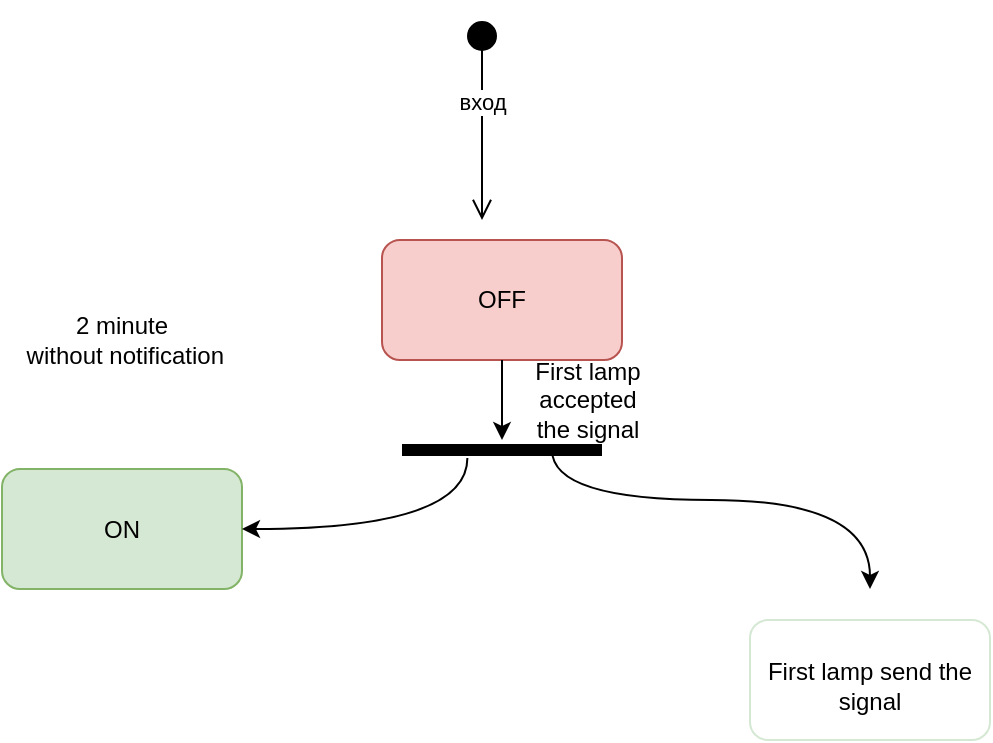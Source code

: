 <mxfile version="13.9.7" type="github" pages="6">
  <diagram id="C5RBs43oDa-KdzZeNtuy" name="Page-1">
    <mxGraphModel dx="1194" dy="477" grid="1" gridSize="10" guides="1" tooltips="1" connect="1" arrows="1" fold="1" page="1" pageScale="1" pageWidth="827" pageHeight="1169" math="0" shadow="0">
      <root>
        <mxCell id="WIyWlLk6GJQsqaUBKTNV-0" />
        <mxCell id="WIyWlLk6GJQsqaUBKTNV-1" parent="WIyWlLk6GJQsqaUBKTNV-0" />
        <mxCell id="31C0_dviIw9XybhIcKqn-0" value="" style="rounded=1;whiteSpace=wrap;html=1;fillColor=#f8cecc;strokeColor=#b85450;" parent="WIyWlLk6GJQsqaUBKTNV-1" vertex="1">
          <mxGeometry x="230" y="170" width="120" height="60" as="geometry" />
        </mxCell>
        <mxCell id="31C0_dviIw9XybhIcKqn-1" value="OFF" style="text;html=1;strokeColor=none;fillColor=none;align=center;verticalAlign=middle;whiteSpace=wrap;rounded=0;" parent="WIyWlLk6GJQsqaUBKTNV-1" vertex="1">
          <mxGeometry x="270" y="190" width="40" height="20" as="geometry" />
        </mxCell>
        <mxCell id="31C0_dviIw9XybhIcKqn-2" value="" style="rounded=1;whiteSpace=wrap;html=1;fillColor=#d5e8d4;strokeColor=#82b366;" parent="WIyWlLk6GJQsqaUBKTNV-1" vertex="1">
          <mxGeometry x="40" y="284.5" width="120" height="60" as="geometry" />
        </mxCell>
        <mxCell id="31C0_dviIw9XybhIcKqn-3" value="ON" style="text;html=1;strokeColor=none;fillColor=none;align=center;verticalAlign=middle;whiteSpace=wrap;rounded=0;" parent="WIyWlLk6GJQsqaUBKTNV-1" vertex="1">
          <mxGeometry x="80" y="304.5" width="40" height="20" as="geometry" />
        </mxCell>
        <mxCell id="31C0_dviIw9XybhIcKqn-5" value="First lamp accepted the signal" style="text;html=1;strokeColor=none;fillColor=none;align=center;verticalAlign=middle;whiteSpace=wrap;rounded=0;" parent="WIyWlLk6GJQsqaUBKTNV-1" vertex="1">
          <mxGeometry x="300" y="229" width="66" height="41" as="geometry" />
        </mxCell>
        <mxCell id="N22O1NM5djoZ6wNGShHS-2" value="2 minute&lt;br&gt;&amp;nbsp;without&amp;nbsp;notification" style="text;html=1;strokeColor=none;fillColor=none;align=center;verticalAlign=middle;whiteSpace=wrap;rounded=0;" parent="WIyWlLk6GJQsqaUBKTNV-1" vertex="1">
          <mxGeometry x="80" y="210" width="40" height="20" as="geometry" />
        </mxCell>
        <mxCell id="N22O1NM5djoZ6wNGShHS-8" value="" style="endArrow=classic;html=1;entryX=0.5;entryY=0;entryDx=0;entryDy=0;edgeStyle=orthogonalEdgeStyle;curved=1;exitX=0.75;exitY=0.5;exitDx=0;exitDy=0;exitPerimeter=0;" parent="WIyWlLk6GJQsqaUBKTNV-1" source="N22O1NM5djoZ6wNGShHS-42" edge="1">
          <mxGeometry width="50" height="50" relative="1" as="geometry">
            <mxPoint x="370" y="280" as="sourcePoint" />
            <mxPoint x="474" y="344.5" as="targetPoint" />
            <Array as="points">
              <mxPoint x="315" y="300" />
              <mxPoint x="474" y="300" />
            </Array>
          </mxGeometry>
        </mxCell>
        <mxCell id="N22O1NM5djoZ6wNGShHS-28" value="вход" style="html=1;verticalAlign=bottom;startArrow=circle;startFill=1;endArrow=open;startSize=6;endSize=8;" parent="WIyWlLk6GJQsqaUBKTNV-1" edge="1">
          <mxGeometry width="80" relative="1" as="geometry">
            <mxPoint x="280" y="60" as="sourcePoint" />
            <mxPoint x="280" y="160" as="targetPoint" />
          </mxGeometry>
        </mxCell>
        <mxCell id="N22O1NM5djoZ6wNGShHS-42" value="" style="shape=line;html=1;strokeWidth=6;" parent="WIyWlLk6GJQsqaUBKTNV-1" vertex="1">
          <mxGeometry x="240" y="270" width="100" height="10" as="geometry" />
        </mxCell>
        <mxCell id="Qg1H0YtPmP2lJ7F_pxp_-2" value="" style="endArrow=classic;html=1;exitX=0.5;exitY=1;exitDx=0;exitDy=0;" parent="WIyWlLk6GJQsqaUBKTNV-1" source="31C0_dviIw9XybhIcKqn-0" target="N22O1NM5djoZ6wNGShHS-42" edge="1">
          <mxGeometry width="50" height="50" relative="1" as="geometry">
            <mxPoint x="280" y="400" as="sourcePoint" />
            <mxPoint x="330" y="350" as="targetPoint" />
          </mxGeometry>
        </mxCell>
        <mxCell id="Qg1H0YtPmP2lJ7F_pxp_-3" value="" style="endArrow=classic;html=1;exitX=0.327;exitY=0.9;exitDx=0;exitDy=0;exitPerimeter=0;entryX=1;entryY=0.5;entryDx=0;entryDy=0;edgeStyle=orthogonalEdgeStyle;curved=1;" parent="WIyWlLk6GJQsqaUBKTNV-1" source="N22O1NM5djoZ6wNGShHS-42" target="31C0_dviIw9XybhIcKqn-2" edge="1">
          <mxGeometry width="50" height="50" relative="1" as="geometry">
            <mxPoint x="280" y="400" as="sourcePoint" />
            <mxPoint x="330" y="350" as="targetPoint" />
          </mxGeometry>
        </mxCell>
        <mxCell id="8K_qtS4VlV1zvCQGM-mz-0" value="" style="rounded=1;whiteSpace=wrap;html=1;strokeColor=#D5E8D4;" parent="WIyWlLk6GJQsqaUBKTNV-1" vertex="1">
          <mxGeometry x="414" y="360" width="120" height="60" as="geometry" />
        </mxCell>
        <mxCell id="4CLvZLzyvUITnv5FMuPS-2" value="First lamp send the signal" style="text;html=1;strokeColor=none;fillColor=none;align=center;verticalAlign=bottom;whiteSpace=wrap;rounded=0;" parent="WIyWlLk6GJQsqaUBKTNV-1" vertex="1">
          <mxGeometry x="421" y="370" width="106" height="40" as="geometry" />
        </mxCell>
      </root>
    </mxGraphModel>
  </diagram>
  <diagram id="gg5mFuH4ZvcJ-VT_LM-5" name="Page-2">
    <mxGraphModel dx="1194" dy="477" grid="1" gridSize="10" guides="1" tooltips="1" connect="1" arrows="1" fold="1" page="1" pageScale="1" pageWidth="827" pageHeight="1169" math="0" shadow="0">
      <root>
        <mxCell id="y3hNn8C82xUI6MdfAONI-0" />
        <mxCell id="y3hNn8C82xUI6MdfAONI-1" parent="y3hNn8C82xUI6MdfAONI-0" />
        <mxCell id="y3hNn8C82xUI6MdfAONI-5" value="" style="rounded=1;whiteSpace=wrap;html=1;" parent="y3hNn8C82xUI6MdfAONI-1" vertex="1">
          <mxGeometry x="414" y="340" width="120" height="60" as="geometry" />
        </mxCell>
        <mxCell id="y3hNn8C82xUI6MdfAONI-6" value="Lamp accepted the signal" style="text;html=1;strokeColor=none;fillColor=none;align=center;verticalAlign=middle;whiteSpace=wrap;rounded=0;" parent="y3hNn8C82xUI6MdfAONI-1" vertex="1">
          <mxGeometry x="431" y="344.5" width="86" height="51" as="geometry" />
        </mxCell>
        <mxCell id="y3hNn8C82xUI6MdfAONI-8" value="" style="rounded=1;whiteSpace=wrap;html=1;fillColor=#d5e8d4;strokeColor=#82b366;" parent="y3hNn8C82xUI6MdfAONI-1" vertex="1">
          <mxGeometry x="170" y="450" width="120" height="60" as="geometry" />
        </mxCell>
        <mxCell id="y3hNn8C82xUI6MdfAONI-9" value="ON" style="text;html=1;strokeColor=none;fillColor=none;align=center;verticalAlign=middle;whiteSpace=wrap;rounded=0;" parent="y3hNn8C82xUI6MdfAONI-1" vertex="1">
          <mxGeometry x="210" y="470" width="40" height="20" as="geometry" />
        </mxCell>
        <mxCell id="y3hNn8C82xUI6MdfAONI-10" value="" style="endArrow=classic;html=1;exitX=0.25;exitY=0.5;exitDx=0;exitDy=0;exitPerimeter=0;edgeStyle=orthogonalEdgeStyle;curved=1;" parent="y3hNn8C82xUI6MdfAONI-1" source="q4TKUZtONn3BMO6hauoD-0" edge="1">
          <mxGeometry width="50" height="50" relative="1" as="geometry">
            <mxPoint x="360" y="480" as="sourcePoint" />
            <mxPoint x="290" y="480" as="targetPoint" />
            <Array as="points">
              <mxPoint x="453" y="480" />
              <mxPoint x="290" y="480" />
            </Array>
          </mxGeometry>
        </mxCell>
        <mxCell id="y3hNn8C82xUI6MdfAONI-11" value="2 minute&lt;br&gt;&amp;nbsp;without&amp;nbsp;notification" style="text;html=1;strokeColor=none;fillColor=none;align=center;verticalAlign=middle;whiteSpace=wrap;rounded=0;" parent="y3hNn8C82xUI6MdfAONI-1" vertex="1">
          <mxGeometry x="40" y="520" width="40" height="20" as="geometry" />
        </mxCell>
        <mxCell id="y3hNn8C82xUI6MdfAONI-12" value="" style="rounded=1;whiteSpace=wrap;html=1;fillColor=#f8cecc;strokeColor=#b85450;" parent="y3hNn8C82xUI6MdfAONI-1" vertex="1">
          <mxGeometry x="180" y="580" width="120" height="60" as="geometry" />
        </mxCell>
        <mxCell id="y3hNn8C82xUI6MdfAONI-13" value="OFF" style="text;html=1;strokeColor=none;fillColor=none;align=center;verticalAlign=middle;whiteSpace=wrap;rounded=0;" parent="y3hNn8C82xUI6MdfAONI-1" vertex="1">
          <mxGeometry x="220" y="600" width="40" height="20" as="geometry" />
        </mxCell>
        <mxCell id="y3hNn8C82xUI6MdfAONI-16" value="" style="rounded=1;whiteSpace=wrap;html=1;" parent="y3hNn8C82xUI6MdfAONI-1" vertex="1">
          <mxGeometry x="408" y="555" width="120" height="60" as="geometry" />
        </mxCell>
        <mxCell id="y3hNn8C82xUI6MdfAONI-17" value="Lamp accepted the signal" style="text;html=1;strokeColor=none;fillColor=none;align=center;verticalAlign=middle;whiteSpace=wrap;rounded=0;" parent="y3hNn8C82xUI6MdfAONI-1" vertex="1">
          <mxGeometry x="428" y="564" width="86" height="51" as="geometry" />
        </mxCell>
        <mxCell id="y3hNn8C82xUI6MdfAONI-19" value="Lamp send the signal to the next" style="text;html=1;strokeColor=none;fillColor=none;align=center;verticalAlign=middle;whiteSpace=wrap;rounded=0;" parent="y3hNn8C82xUI6MdfAONI-1" vertex="1">
          <mxGeometry x="610" y="450" width="106" height="40" as="geometry" />
        </mxCell>
        <mxCell id="y3hNn8C82xUI6MdfAONI-20" value="" style="endArrow=classic;html=1;exitX=0.006;exitY=0.389;exitDx=0;exitDy=0;exitPerimeter=0;entryX=1;entryY=0.75;entryDx=0;entryDy=0;" parent="y3hNn8C82xUI6MdfAONI-1" source="y3hNn8C82xUI6MdfAONI-16" target="y3hNn8C82xUI6MdfAONI-8" edge="1">
          <mxGeometry width="50" height="50" relative="1" as="geometry">
            <mxPoint x="280" y="400" as="sourcePoint" />
            <mxPoint x="330" y="350" as="targetPoint" />
          </mxGeometry>
        </mxCell>
        <mxCell id="y3hNn8C82xUI6MdfAONI-21" value="" style="endArrow=classic;html=1;edgeStyle=orthogonalEdgeStyle;curved=1;exitX=1;exitY=0.5;exitDx=0;exitDy=0;entryX=1;entryY=0.5;entryDx=0;entryDy=0;" parent="y3hNn8C82xUI6MdfAONI-1" source="y3hNn8C82xUI6MdfAONI-16" target="y3hNn8C82xUI6MdfAONI-5" edge="1">
          <mxGeometry width="50" height="50" relative="1" as="geometry">
            <mxPoint x="280" y="400" as="sourcePoint" />
            <mxPoint x="330" y="350" as="targetPoint" />
            <Array as="points">
              <mxPoint x="600" y="585" />
              <mxPoint x="600" y="370" />
            </Array>
          </mxGeometry>
        </mxCell>
        <mxCell id="q4TKUZtONn3BMO6hauoD-0" value="" style="shape=line;html=1;strokeWidth=6;" parent="y3hNn8C82xUI6MdfAONI-1" vertex="1">
          <mxGeometry x="428" y="440" width="100" height="10" as="geometry" />
        </mxCell>
        <mxCell id="q4TKUZtONn3BMO6hauoD-1" value="" style="endArrow=classic;html=1;exitX=0.5;exitY=1;exitDx=0;exitDy=0;" parent="y3hNn8C82xUI6MdfAONI-1" source="y3hNn8C82xUI6MdfAONI-5" target="q4TKUZtONn3BMO6hauoD-0" edge="1">
          <mxGeometry width="50" height="50" relative="1" as="geometry">
            <mxPoint x="360" y="480" as="sourcePoint" />
            <mxPoint x="410" y="430" as="targetPoint" />
          </mxGeometry>
        </mxCell>
        <mxCell id="q4TKUZtONn3BMO6hauoD-4" value="" style="endArrow=classic;html=1;exitX=0;exitY=0.5;exitDx=0;exitDy=0;edgeStyle=orthogonalEdgeStyle;curved=1;entryX=0;entryY=0.5;entryDx=0;entryDy=0;" parent="y3hNn8C82xUI6MdfAONI-1" source="y3hNn8C82xUI6MdfAONI-8" target="y3hNn8C82xUI6MdfAONI-12" edge="1">
          <mxGeometry width="50" height="50" relative="1" as="geometry">
            <mxPoint x="360" y="480" as="sourcePoint" />
            <mxPoint x="120" y="620" as="targetPoint" />
            <Array as="points">
              <mxPoint x="130" y="480" />
              <mxPoint x="130" y="610" />
            </Array>
          </mxGeometry>
        </mxCell>
        <mxCell id="q4TKUZtONn3BMO6hauoD-5" value="" style="endArrow=classic;html=1;exitX=0.6;exitY=0.833;exitDx=0;exitDy=0;exitPerimeter=0;entryX=0.5;entryY=0;entryDx=0;entryDy=0;" parent="y3hNn8C82xUI6MdfAONI-1" source="q4TKUZtONn3BMO6hauoD-0" target="y3hNn8C82xUI6MdfAONI-16" edge="1">
          <mxGeometry width="50" height="50" relative="1" as="geometry">
            <mxPoint x="360" y="480" as="sourcePoint" />
            <mxPoint x="410" y="430" as="targetPoint" />
            <Array as="points">
              <mxPoint x="478" y="510" />
            </Array>
          </mxGeometry>
        </mxCell>
        <mxCell id="bEl-ZG_ak9-WbZNsPIhs-0" value="вход" style="html=1;verticalAlign=bottom;startArrow=circle;startFill=1;endArrow=open;startSize=6;endSize=8;" parent="y3hNn8C82xUI6MdfAONI-1" edge="1">
          <mxGeometry width="80" relative="1" as="geometry">
            <mxPoint x="473.5" y="230" as="sourcePoint" />
            <mxPoint x="473.5" y="330" as="targetPoint" />
          </mxGeometry>
        </mxCell>
        <mxCell id="RgBd5mkdQJjb-jcfMcf9-1" value="" style="ellipse;html=1;shape=endState;fillColor=#000000;strokeColor=#D5E8D4;" parent="y3hNn8C82xUI6MdfAONI-1" vertex="1">
          <mxGeometry x="260" y="690" width="30" height="30" as="geometry" />
        </mxCell>
        <mxCell id="RgBd5mkdQJjb-jcfMcf9-2" value="" style="endArrow=classic;html=1;exitX=0.561;exitY=1.039;exitDx=0;exitDy=0;exitPerimeter=0;entryX=0.5;entryY=0;entryDx=0;entryDy=0;" parent="y3hNn8C82xUI6MdfAONI-1" source="y3hNn8C82xUI6MdfAONI-12" target="RgBd5mkdQJjb-jcfMcf9-1" edge="1">
          <mxGeometry width="50" height="50" relative="1" as="geometry">
            <mxPoint x="360" y="620" as="sourcePoint" />
            <mxPoint x="410" y="570" as="targetPoint" />
          </mxGeometry>
        </mxCell>
      </root>
    </mxGraphModel>
  </diagram>
  <diagram id="Ez97Hl4HIo0LqmZ9ez_2" name="Page-3">
    <mxGraphModel dx="873" dy="521" grid="1" gridSize="10" guides="1" tooltips="1" connect="1" arrows="1" fold="1" page="1" pageScale="1" pageWidth="827" pageHeight="1169" math="0" shadow="0">
      <root>
        <mxCell id="ottmsNTI_S_BpcjQX2E_-0" />
        <mxCell id="ottmsNTI_S_BpcjQX2E_-1" parent="ottmsNTI_S_BpcjQX2E_-0" />
        <mxCell id="efXJ_lgEDk_FbNLAx6-n-0" value="вход" style="html=1;verticalAlign=bottom;startArrow=circle;startFill=1;endArrow=open;startSize=6;endSize=8;" parent="ottmsNTI_S_BpcjQX2E_-1" edge="1">
          <mxGeometry width="80" relative="1" as="geometry">
            <mxPoint x="380" y="20" as="sourcePoint" />
            <mxPoint x="380" y="120" as="targetPoint" />
          </mxGeometry>
        </mxCell>
        <mxCell id="efXJ_lgEDk_FbNLAx6-n-10" style="edgeStyle=orthogonalEdgeStyle;rounded=0;orthogonalLoop=1;jettySize=auto;html=1;exitX=0.5;exitY=1;exitDx=0;exitDy=0;" parent="ottmsNTI_S_BpcjQX2E_-1" source="efXJ_lgEDk_FbNLAx6-n-2" target="efXJ_lgEDk_FbNLAx6-n-9" edge="1">
          <mxGeometry relative="1" as="geometry" />
        </mxCell>
        <mxCell id="efXJ_lgEDk_FbNLAx6-n-2" value="Включить свет" style="rounded=1;whiteSpace=wrap;html=1;" parent="ottmsNTI_S_BpcjQX2E_-1" vertex="1">
          <mxGeometry x="320" y="250" width="120" height="60" as="geometry" />
        </mxCell>
        <mxCell id="efXJ_lgEDk_FbNLAx6-n-7" value="Фонарь выключен" style="text;html=1;strokeColor=none;fillColor=none;align=center;verticalAlign=middle;whiteSpace=wrap;rounded=0;" parent="ottmsNTI_S_BpcjQX2E_-1" vertex="1">
          <mxGeometry x="400" y="20" width="40" height="20" as="geometry" />
        </mxCell>
        <mxCell id="_j8KghSB7fhCYxD_n0sJ-0" style="edgeStyle=orthogonalEdgeStyle;rounded=0;orthogonalLoop=1;jettySize=auto;html=1;exitX=1;exitY=0.5;exitDx=0;exitDy=0;entryX=0;entryY=0.5;entryDx=0;entryDy=0;" parent="ottmsNTI_S_BpcjQX2E_-1" source="efXJ_lgEDk_FbNLAx6-n-9" target="vi5br84YEITAN18CfkTf-3" edge="1">
          <mxGeometry relative="1" as="geometry">
            <mxPoint x="520" y="30" as="targetPoint" />
            <Array as="points">
              <mxPoint x="520" y="380" />
              <mxPoint x="520" y="40" />
            </Array>
          </mxGeometry>
        </mxCell>
        <mxCell id="efXJ_lgEDk_FbNLAx6-n-9" value="Отправить сигнал&lt;br&gt;следующему фонарю" style="rounded=1;whiteSpace=wrap;html=1;" parent="ottmsNTI_S_BpcjQX2E_-1" vertex="1">
          <mxGeometry x="320" y="350" width="120" height="60" as="geometry" />
        </mxCell>
        <mxCell id="efXJ_lgEDk_FbNLAx6-n-14" style="edgeStyle=orthogonalEdgeStyle;rounded=0;orthogonalLoop=1;jettySize=auto;html=1;exitX=0;exitY=0.5;exitDx=0;exitDy=0;entryX=0.5;entryY=0;entryDx=0;entryDy=0;" parent="ottmsNTI_S_BpcjQX2E_-1" source="efXJ_lgEDk_FbNLAx6-n-11" edge="1" target="vi5br84YEITAN18CfkTf-2">
          <mxGeometry relative="1" as="geometry">
            <mxPoint x="350" y="30" as="targetPoint" />
            <Array as="points">
              <mxPoint x="245" y="160" />
            </Array>
          </mxGeometry>
        </mxCell>
        <mxCell id="efXJ_lgEDk_FbNLAx6-n-15" style="edgeStyle=orthogonalEdgeStyle;rounded=0;orthogonalLoop=1;jettySize=auto;html=1;exitX=0.5;exitY=1;exitDx=0;exitDy=0;" parent="ottmsNTI_S_BpcjQX2E_-1" source="efXJ_lgEDk_FbNLAx6-n-11" target="efXJ_lgEDk_FbNLAx6-n-2" edge="1">
          <mxGeometry relative="1" as="geometry" />
        </mxCell>
        <mxCell id="efXJ_lgEDk_FbNLAx6-n-11" value="Поступил сигнал от&lt;br&gt;&amp;nbsp;сенсора?" style="rhombus;whiteSpace=wrap;html=1;" parent="ottmsNTI_S_BpcjQX2E_-1" vertex="1">
          <mxGeometry x="295" y="120" width="170" height="80" as="geometry" />
        </mxCell>
        <mxCell id="vi5br84YEITAN18CfkTf-8" style="edgeStyle=orthogonalEdgeStyle;rounded=0;orthogonalLoop=1;jettySize=auto;html=1;exitX=0.5;exitY=1;exitDx=0;exitDy=0;entryX=0.5;entryY=0;entryDx=0;entryDy=0;" edge="1" parent="ottmsNTI_S_BpcjQX2E_-1" source="_j8KghSB7fhCYxD_n0sJ-3" target="vi5br84YEITAN18CfkTf-7">
          <mxGeometry relative="1" as="geometry" />
        </mxCell>
        <mxCell id="_j8KghSB7fhCYxD_n0sJ-3" value="Включить свет" style="rounded=1;whiteSpace=wrap;html=1;" parent="ottmsNTI_S_BpcjQX2E_-1" vertex="1">
          <mxGeometry x="770" y="80" width="120" height="60" as="geometry" />
        </mxCell>
        <mxCell id="_j8KghSB7fhCYxD_n0sJ-8" style="edgeStyle=orthogonalEdgeStyle;rounded=0;orthogonalLoop=1;jettySize=auto;html=1;exitX=0.5;exitY=1;exitDx=0;exitDy=0;entryX=0;entryY=0.5;entryDx=0;entryDy=0;" parent="ottmsNTI_S_BpcjQX2E_-1" source="_j8KghSB7fhCYxD_n0sJ-4" target="vi5br84YEITAN18CfkTf-7" edge="1">
          <mxGeometry relative="1" as="geometry" />
        </mxCell>
        <mxCell id="_j8KghSB7fhCYxD_n0sJ-15" style="edgeStyle=orthogonalEdgeStyle;rounded=0;orthogonalLoop=1;jettySize=auto;html=1;exitX=0;exitY=0.5;exitDx=0;exitDy=0;entryX=0;entryY=0.5;entryDx=0;entryDy=0;" parent="ottmsNTI_S_BpcjQX2E_-1" source="_j8KghSB7fhCYxD_n0sJ-4" target="vi5br84YEITAN18CfkTf-0" edge="1">
          <mxGeometry relative="1" as="geometry" />
        </mxCell>
        <mxCell id="vi5br84YEITAN18CfkTf-6" style="edgeStyle=orthogonalEdgeStyle;rounded=0;orthogonalLoop=1;jettySize=auto;html=1;exitX=1;exitY=0.5;exitDx=0;exitDy=0;entryX=0;entryY=0.5;entryDx=0;entryDy=0;" edge="1" parent="ottmsNTI_S_BpcjQX2E_-1" source="_j8KghSB7fhCYxD_n0sJ-4" target="_j8KghSB7fhCYxD_n0sJ-3">
          <mxGeometry relative="1" as="geometry" />
        </mxCell>
        <mxCell id="_j8KghSB7fhCYxD_n0sJ-4" value="Поступил сигнал от&lt;br&gt;&amp;nbsp;фонаря?" style="rhombus;whiteSpace=wrap;html=1;" parent="ottmsNTI_S_BpcjQX2E_-1" vertex="1">
          <mxGeometry x="555" y="130" width="170" height="80" as="geometry" />
        </mxCell>
        <mxCell id="_j8KghSB7fhCYxD_n0sJ-9" style="edgeStyle=orthogonalEdgeStyle;rounded=0;orthogonalLoop=1;jettySize=auto;html=1;exitX=1;exitY=0.5;exitDx=0;exitDy=0;entryX=1;entryY=0.5;entryDx=0;entryDy=0;" parent="ottmsNTI_S_BpcjQX2E_-1" source="_j8KghSB7fhCYxD_n0sJ-7" target="vi5br84YEITAN18CfkTf-3" edge="1">
          <mxGeometry relative="1" as="geometry">
            <Array as="points">
              <mxPoint x="700" y="290" />
              <mxPoint x="930" y="290" />
              <mxPoint x="930" y="40" />
            </Array>
          </mxGeometry>
        </mxCell>
        <mxCell id="_j8KghSB7fhCYxD_n0sJ-7" value="Отправить сигнал&lt;br&gt;следующему фонарю" style="rounded=1;whiteSpace=wrap;html=1;" parent="ottmsNTI_S_BpcjQX2E_-1" vertex="1">
          <mxGeometry x="580" y="290" width="120" height="60" as="geometry" />
        </mxCell>
        <mxCell id="_j8KghSB7fhCYxD_n0sJ-14" value="Фонарь выключен" style="text;html=1;strokeColor=none;fillColor=none;align=center;verticalAlign=middle;whiteSpace=wrap;rounded=0;" parent="ottmsNTI_S_BpcjQX2E_-1" vertex="1">
          <mxGeometry x="620" y="370" width="40" height="20" as="geometry" />
        </mxCell>
        <mxCell id="_j8KghSB7fhCYxD_n0sJ-16" value="1й фонарь" style="text;align=center;verticalAlign=middle;dashed=0;fillColor=#ffffff;strokeColor=#000000;" parent="ottmsNTI_S_BpcjQX2E_-1" vertex="1">
          <mxGeometry x="205" y="450" width="290" height="40" as="geometry" />
        </mxCell>
        <mxCell id="_j8KghSB7fhCYxD_n0sJ-18" value="Остальные фонари в цепочке" style="text;align=center;verticalAlign=middle;dashed=0;fillColor=#ffffff;strokeColor=#000000;" parent="ottmsNTI_S_BpcjQX2E_-1" vertex="1">
          <mxGeometry x="495" y="450" width="290" height="40" as="geometry" />
        </mxCell>
        <mxCell id="_j8KghSB7fhCYxD_n0sJ-19" value="Activity" style="text;align=center;verticalAlign=middle;dashed=0;fillColor=#ffffff;strokeColor=#000000;" parent="ottmsNTI_S_BpcjQX2E_-1" vertex="1">
          <mxGeometry x="205" y="490" width="580" height="40" as="geometry" />
        </mxCell>
        <mxCell id="vHc6dN57M7R0oRPmVsiP-0" value="Да" style="text;html=1;strokeColor=none;fillColor=none;align=center;verticalAlign=middle;whiteSpace=wrap;rounded=0;" vertex="1" parent="ottmsNTI_S_BpcjQX2E_-1">
          <mxGeometry x="380" y="210" width="40" height="20" as="geometry" />
        </mxCell>
        <mxCell id="vHc6dN57M7R0oRPmVsiP-1" value="Да" style="text;html=1;strokeColor=none;fillColor=none;align=center;verticalAlign=middle;whiteSpace=wrap;rounded=0;" vertex="1" parent="ottmsNTI_S_BpcjQX2E_-1">
          <mxGeometry x="650" y="210" width="40" height="20" as="geometry" />
        </mxCell>
        <mxCell id="vHc6dN57M7R0oRPmVsiP-2" value="Нет" style="text;html=1;strokeColor=none;fillColor=none;align=center;verticalAlign=middle;whiteSpace=wrap;rounded=0;" vertex="1" parent="ottmsNTI_S_BpcjQX2E_-1">
          <mxGeometry x="270" y="130" width="40" height="20" as="geometry" />
        </mxCell>
        <mxCell id="vHc6dN57M7R0oRPmVsiP-3" value="Нет" style="text;html=1;strokeColor=none;fillColor=none;align=center;verticalAlign=middle;whiteSpace=wrap;rounded=0;" vertex="1" parent="ottmsNTI_S_BpcjQX2E_-1">
          <mxGeometry x="530" y="140" width="40" height="20" as="geometry" />
        </mxCell>
        <mxCell id="vi5br84YEITAN18CfkTf-0" value="" style="ellipse;html=1;shape=endState;fillColor=#000000;strokeColor=#000000;" vertex="1" parent="ottmsNTI_S_BpcjQX2E_-1">
          <mxGeometry x="570" y="365" width="30" height="30" as="geometry" />
        </mxCell>
        <mxCell id="vi5br84YEITAN18CfkTf-2" value="" style="ellipse;html=1;shape=endState;fillColor=#000000;strokeColor=#000000;" vertex="1" parent="ottmsNTI_S_BpcjQX2E_-1">
          <mxGeometry x="230" y="370" width="30" height="30" as="geometry" />
        </mxCell>
        <mxCell id="vi5br84YEITAN18CfkTf-4" style="edgeStyle=none;rounded=0;orthogonalLoop=1;jettySize=auto;html=1;exitX=0.5;exitY=1;exitDx=0;exitDy=0;entryX=0.5;entryY=0;entryDx=0;entryDy=0;" edge="1" parent="ottmsNTI_S_BpcjQX2E_-1" source="vi5br84YEITAN18CfkTf-3" target="_j8KghSB7fhCYxD_n0sJ-4">
          <mxGeometry relative="1" as="geometry" />
        </mxCell>
        <mxCell id="vi5br84YEITAN18CfkTf-3" value="" style="rhombus;whiteSpace=wrap;html=1;" vertex="1" parent="ottmsNTI_S_BpcjQX2E_-1">
          <mxGeometry x="600" width="80" height="80" as="geometry" />
        </mxCell>
        <mxCell id="vi5br84YEITAN18CfkTf-5" style="edgeStyle=none;rounded=0;orthogonalLoop=1;jettySize=auto;html=1;exitX=1;exitY=0.5;exitDx=0;exitDy=0;" edge="1" parent="ottmsNTI_S_BpcjQX2E_-1" source="_j8KghSB7fhCYxD_n0sJ-4" target="_j8KghSB7fhCYxD_n0sJ-4">
          <mxGeometry relative="1" as="geometry" />
        </mxCell>
        <mxCell id="vi5br84YEITAN18CfkTf-9" style="edgeStyle=orthogonalEdgeStyle;rounded=0;orthogonalLoop=1;jettySize=auto;html=1;exitX=0.5;exitY=1;exitDx=0;exitDy=0;" edge="1" parent="ottmsNTI_S_BpcjQX2E_-1" source="vi5br84YEITAN18CfkTf-7" target="_j8KghSB7fhCYxD_n0sJ-7">
          <mxGeometry relative="1" as="geometry">
            <Array as="points">
              <mxPoint x="750" y="270" />
              <mxPoint x="640" y="270" />
            </Array>
          </mxGeometry>
        </mxCell>
        <mxCell id="vi5br84YEITAN18CfkTf-7" value="" style="rhombus;whiteSpace=wrap;html=1;" vertex="1" parent="ottmsNTI_S_BpcjQX2E_-1">
          <mxGeometry x="720" y="210" width="60" height="50" as="geometry" />
        </mxCell>
      </root>
    </mxGraphModel>
  </diagram>
  <diagram id="1R9BgoCdvyfydXWhO9ye" name="Page-4">
    <mxGraphModel dx="873" dy="521" grid="1" gridSize="10" guides="1" tooltips="1" connect="1" arrows="1" fold="1" page="1" pageScale="1" pageWidth="827" pageHeight="1169" math="0" shadow="0">
      <root>
        <mxCell id="qR-CnfhR1q845MLlrEXC-0" />
        <mxCell id="qR-CnfhR1q845MLlrEXC-1" parent="qR-CnfhR1q845MLlrEXC-0" />
        <mxCell id="qR-CnfhR1q845MLlrEXC-5" value="Человек" style="rounded=0;whiteSpace=wrap;html=1;" parent="qR-CnfhR1q845MLlrEXC-1" vertex="1">
          <mxGeometry x="60" y="30" width="120" height="60" as="geometry" />
        </mxCell>
        <mxCell id="qR-CnfhR1q845MLlrEXC-6" value="" style="html=1;points=[];perimeter=orthogonalPerimeter;" parent="qR-CnfhR1q845MLlrEXC-1" vertex="1">
          <mxGeometry x="115" y="120" width="10" height="310" as="geometry" />
        </mxCell>
        <mxCell id="qR-CnfhR1q845MLlrEXC-7" value="Сенсор" style="rounded=0;whiteSpace=wrap;html=1;" parent="qR-CnfhR1q845MLlrEXC-1" vertex="1">
          <mxGeometry x="220" y="30" width="120" height="60" as="geometry" />
        </mxCell>
        <mxCell id="qR-CnfhR1q845MLlrEXC-8" value="" style="html=1;points=[];perimeter=orthogonalPerimeter;" parent="qR-CnfhR1q845MLlrEXC-1" vertex="1">
          <mxGeometry x="275" y="120" width="10" height="320" as="geometry" />
        </mxCell>
        <mxCell id="qR-CnfhR1q845MLlrEXC-9" value="" style="endArrow=open;endFill=1;endSize=12;html=1;exitX=0.965;exitY=0.07;exitDx=0;exitDy=0;exitPerimeter=0;entryX=0.102;entryY=0.068;entryDx=0;entryDy=0;entryPerimeter=0;" parent="qR-CnfhR1q845MLlrEXC-1" source="qR-CnfhR1q845MLlrEXC-6" target="qR-CnfhR1q845MLlrEXC-8" edge="1">
          <mxGeometry width="160" relative="1" as="geometry">
            <mxPoint x="310" y="270" as="sourcePoint" />
            <mxPoint x="270" y="142" as="targetPoint" />
          </mxGeometry>
        </mxCell>
        <mxCell id="qR-CnfhR1q845MLlrEXC-10" value="Проходит мимо 1го фонаря" style="text;html=1;strokeColor=none;fillColor=none;align=center;verticalAlign=middle;whiteSpace=wrap;rounded=0;" parent="qR-CnfhR1q845MLlrEXC-1" vertex="1">
          <mxGeometry x="130" y="110" width="145" height="20" as="geometry" />
        </mxCell>
        <mxCell id="qR-CnfhR1q845MLlrEXC-11" value="1й фонарь" style="rounded=0;whiteSpace=wrap;html=1;" parent="qR-CnfhR1q845MLlrEXC-1" vertex="1">
          <mxGeometry x="380" y="30" width="120" height="60" as="geometry" />
        </mxCell>
        <mxCell id="qR-CnfhR1q845MLlrEXC-12" value="" style="html=1;points=[];perimeter=orthogonalPerimeter;" parent="qR-CnfhR1q845MLlrEXC-1" vertex="1">
          <mxGeometry x="435" y="120" width="10" height="310" as="geometry" />
        </mxCell>
        <mxCell id="qR-CnfhR1q845MLlrEXC-13" value="" style="endArrow=open;endFill=1;endSize=12;html=1;exitX=0.965;exitY=0.07;exitDx=0;exitDy=0;exitPerimeter=0;entryX=0.102;entryY=0.068;entryDx=0;entryDy=0;entryPerimeter=0;" parent="qR-CnfhR1q845MLlrEXC-1" edge="1">
          <mxGeometry width="160" relative="1" as="geometry">
            <mxPoint x="285" y="170.62" as="sourcePoint" />
            <mxPoint x="436.37" y="170.0" as="targetPoint" />
          </mxGeometry>
        </mxCell>
        <mxCell id="qR-CnfhR1q845MLlrEXC-14" value="Отправить сигнал первому фонарю" style="text;html=1;strokeColor=none;fillColor=none;align=center;verticalAlign=middle;whiteSpace=wrap;rounded=0;" parent="qR-CnfhR1q845MLlrEXC-1" vertex="1">
          <mxGeometry x="285" y="140" width="150" height="20" as="geometry" />
        </mxCell>
        <mxCell id="qR-CnfhR1q845MLlrEXC-15" value="2й фонарь" style="rounded=0;whiteSpace=wrap;html=1;" parent="qR-CnfhR1q845MLlrEXC-1" vertex="1">
          <mxGeometry x="540" y="30" width="120" height="60" as="geometry" />
        </mxCell>
        <mxCell id="qR-CnfhR1q845MLlrEXC-16" value="" style="html=1;points=[];perimeter=orthogonalPerimeter;" parent="qR-CnfhR1q845MLlrEXC-1" vertex="1">
          <mxGeometry x="595" y="120" width="10" height="320" as="geometry" />
        </mxCell>
        <mxCell id="qR-CnfhR1q845MLlrEXC-17" value="" style="endArrow=open;endFill=1;endSize=12;html=1;exitX=0.965;exitY=0.07;exitDx=0;exitDy=0;exitPerimeter=0;entryX=0.102;entryY=0.068;entryDx=0;entryDy=0;entryPerimeter=0;" parent="qR-CnfhR1q845MLlrEXC-1" edge="1">
          <mxGeometry width="160" relative="1" as="geometry">
            <mxPoint x="445" y="200.62" as="sourcePoint" />
            <mxPoint x="596.37" y="200" as="targetPoint" />
          </mxGeometry>
        </mxCell>
        <mxCell id="qR-CnfhR1q845MLlrEXC-18" value="Отправить сигнал следующему фонарю" style="text;html=1;strokeColor=none;fillColor=none;align=center;verticalAlign=middle;whiteSpace=wrap;rounded=0;" parent="qR-CnfhR1q845MLlrEXC-1" vertex="1">
          <mxGeometry x="445" y="170" width="150" height="20" as="geometry" />
        </mxCell>
        <mxCell id="qR-CnfhR1q845MLlrEXC-20" value="" style="endArrow=open;endFill=1;endSize=12;html=1;exitX=1.043;exitY=0.404;exitDx=0;exitDy=0;exitPerimeter=0;" parent="qR-CnfhR1q845MLlrEXC-1" source="qR-CnfhR1q845MLlrEXC-16" edge="1" target="ZddfCDNkJVNhcIakDWMX-0">
          <mxGeometry width="160" relative="1" as="geometry">
            <mxPoint x="605" y="220.62" as="sourcePoint" />
            <mxPoint x="609" y="280" as="targetPoint" />
          </mxGeometry>
        </mxCell>
        <mxCell id="qR-CnfhR1q845MLlrEXC-21" value="Отправить сигнал следующему фонарю" style="text;html=1;strokeColor=none;fillColor=none;align=center;verticalAlign=middle;whiteSpace=wrap;rounded=0;" parent="qR-CnfhR1q845MLlrEXC-1" vertex="1">
          <mxGeometry x="605" y="220" width="150" height="20" as="geometry" />
        </mxCell>
        <mxCell id="pHEIvS_QVmObniJJvulW-0" value="Последовательности" style="text;align=center;verticalAlign=middle;dashed=0;fillColor=#ffffff;strokeColor=#000000;" vertex="1" parent="qR-CnfhR1q845MLlrEXC-1">
          <mxGeometry x="170" y="470" width="580" height="40" as="geometry" />
        </mxCell>
        <mxCell id="MM-8Qo5T2DYzmUvjjf2Q-0" value="Фонари цепочки" style="rounded=0;whiteSpace=wrap;html=1;" vertex="1" parent="qR-CnfhR1q845MLlrEXC-1">
          <mxGeometry x="700" y="30" width="120" height="60" as="geometry" />
        </mxCell>
        <mxCell id="ZddfCDNkJVNhcIakDWMX-0" value="" style="html=1;points=[];perimeter=orthogonalPerimeter;" vertex="1" parent="qR-CnfhR1q845MLlrEXC-1">
          <mxGeometry x="770" y="120" width="10" height="320" as="geometry" />
        </mxCell>
      </root>
    </mxGraphModel>
  </diagram>
  <diagram id="yjEvIEleLf5TVaxZvTb-" name="Page-5">
    <mxGraphModel dx="1194" dy="477" grid="1" gridSize="10" guides="1" tooltips="1" connect="1" arrows="1" fold="1" page="1" pageScale="1" pageWidth="827" pageHeight="1169" math="0" shadow="0">
      <root>
        <mxCell id="3_qG2YnxdBRBqXX77_9k-0" />
        <mxCell id="3_qG2YnxdBRBqXX77_9k-1" parent="3_qG2YnxdBRBqXX77_9k-0" />
        <mxCell id="KUNYOBGq-Iw91wR1D2gn-0" value="Компонентов" style="text;align=center;verticalAlign=middle;dashed=0;fillColor=#ffffff;strokeColor=#000000;" vertex="1" parent="3_qG2YnxdBRBqXX77_9k-1">
          <mxGeometry x="205" y="490" width="580" height="40" as="geometry" />
        </mxCell>
        <mxCell id="KUNYOBGq-Iw91wR1D2gn-1" value="Сенсор" style="shape=module;align=left;spacingLeft=20;align=center;verticalAlign=top;" vertex="1" parent="3_qG2YnxdBRBqXX77_9k-1">
          <mxGeometry x="130" y="190" width="100" height="50" as="geometry" />
        </mxCell>
        <mxCell id="KUNYOBGq-Iw91wR1D2gn-2" value="" style="html=1;" vertex="1" parent="3_qG2YnxdBRBqXX77_9k-1">
          <mxGeometry x="400" y="180" width="330" height="250" as="geometry" />
        </mxCell>
        <mxCell id="KUNYOBGq-Iw91wR1D2gn-3" value="2й фонарь" style="shape=module;align=left;spacingLeft=20;align=center;verticalAlign=top;" vertex="1" parent="3_qG2YnxdBRBqXX77_9k-1">
          <mxGeometry x="600" y="190" width="100" height="50" as="geometry" />
        </mxCell>
        <mxCell id="KUNYOBGq-Iw91wR1D2gn-4" value="1й фонарь" style="shape=module;align=left;spacingLeft=20;align=center;verticalAlign=top;" vertex="1" parent="3_qG2YnxdBRBqXX77_9k-1">
          <mxGeometry x="430" y="190" width="100" height="50" as="geometry" />
        </mxCell>
        <mxCell id="KUNYOBGq-Iw91wR1D2gn-5" value="" style="endArrow=block;dashed=1;endFill=0;endSize=12;html=1;exitX=1;exitY=0.5;exitDx=0;exitDy=0;" edge="1" parent="3_qG2YnxdBRBqXX77_9k-1" source="KUNYOBGq-Iw91wR1D2gn-1">
          <mxGeometry width="160" relative="1" as="geometry">
            <mxPoint x="260" y="214.5" as="sourcePoint" />
            <mxPoint x="320" y="215" as="targetPoint" />
          </mxGeometry>
        </mxCell>
        <mxCell id="KUNYOBGq-Iw91wR1D2gn-6" value="" style="rounded=0;orthogonalLoop=1;jettySize=auto;html=1;endArrow=none;endFill=0;exitX=0.135;exitY=0.502;exitDx=0;exitDy=0;exitPerimeter=0;" edge="1" target="KUNYOBGq-Iw91wR1D2gn-8" parent="3_qG2YnxdBRBqXX77_9k-1" source="KUNYOBGq-Iw91wR1D2gn-4">
          <mxGeometry relative="1" as="geometry">
            <mxPoint x="390" y="335" as="sourcePoint" />
          </mxGeometry>
        </mxCell>
        <mxCell id="KUNYOBGq-Iw91wR1D2gn-8" value="" style="ellipse;whiteSpace=wrap;html=1;fontFamily=Helvetica;fontSize=12;fontColor=#000000;align=center;strokeColor=#000000;fillColor=#ffffff;points=[];aspect=fixed;resizable=0;" vertex="1" parent="3_qG2YnxdBRBqXX77_9k-1">
          <mxGeometry x="340" y="210" width="10" height="10" as="geometry" />
        </mxCell>
        <mxCell id="KUNYOBGq-Iw91wR1D2gn-9" value="" style="rounded=0;orthogonalLoop=1;jettySize=auto;html=1;endArrow=none;endFill=0;exitX=1;exitY=0.5;exitDx=0;exitDy=0;" edge="1" target="KUNYOBGq-Iw91wR1D2gn-11" parent="3_qG2YnxdBRBqXX77_9k-1" source="KUNYOBGq-Iw91wR1D2gn-4">
          <mxGeometry relative="1" as="geometry">
            <mxPoint x="390" y="335" as="sourcePoint" />
          </mxGeometry>
        </mxCell>
        <mxCell id="KUNYOBGq-Iw91wR1D2gn-10" value="" style="rounded=0;orthogonalLoop=1;jettySize=auto;html=1;endArrow=halfCircle;endFill=0;entryX=0.5;entryY=0.5;entryDx=0;entryDy=0;endSize=6;strokeWidth=1;" edge="1" target="KUNYOBGq-Iw91wR1D2gn-11" parent="3_qG2YnxdBRBqXX77_9k-1" source="KUNYOBGq-Iw91wR1D2gn-3">
          <mxGeometry relative="1" as="geometry">
            <mxPoint x="430" y="335" as="sourcePoint" />
          </mxGeometry>
        </mxCell>
        <mxCell id="KUNYOBGq-Iw91wR1D2gn-11" value="" style="ellipse;whiteSpace=wrap;html=1;fontFamily=Helvetica;fontSize=12;fontColor=#000000;align=center;strokeColor=#000000;fillColor=#ffffff;points=[];aspect=fixed;resizable=0;" vertex="1" parent="3_qG2YnxdBRBqXX77_9k-1">
          <mxGeometry x="570" y="210" width="10" height="10" as="geometry" />
        </mxCell>
      </root>
    </mxGraphModel>
  </diagram>
  <diagram id="QjBYH-AZjFAicYfv5aw-" name="Page-6">
    <mxGraphModel dx="995" dy="398" grid="1" gridSize="10" guides="1" tooltips="1" connect="1" arrows="1" fold="1" page="1" pageScale="1" pageWidth="827" pageHeight="1169" math="0" shadow="0">
      <root>
        <mxCell id="T26JwA4x2S_aCie9dPLn-0" />
        <mxCell id="T26JwA4x2S_aCie9dPLn-1" parent="T26JwA4x2S_aCie9dPLn-0" />
        <mxCell id="T26JwA4x2S_aCie9dPLn-2" value="Пакетов" style="text;align=center;verticalAlign=middle;dashed=0;fillColor=#ffffff;strokeColor=#000000;" vertex="1" parent="T26JwA4x2S_aCie9dPLn-1">
          <mxGeometry x="170" y="490" width="580" height="40" as="geometry" />
        </mxCell>
        <mxCell id="T26JwA4x2S_aCie9dPLn-4" value="Индикатор" style="shape=folder;fontStyle=1;tabWidth=110;tabHeight=30;tabPosition=left;html=1;boundedLbl=1;labelInHeader=1;" vertex="1" parent="T26JwA4x2S_aCie9dPLn-1">
          <mxGeometry x="200" y="310" width="150" height="100" as="geometry" />
        </mxCell>
        <mxCell id="T26JwA4x2S_aCie9dPLn-5" value="Сенсор" style="html=1;" vertex="1" parent="T26JwA4x2S_aCie9dPLn-4">
          <mxGeometry width="110" height="30" relative="1" as="geometry">
            <mxPoint x="20" y="50" as="offset" />
          </mxGeometry>
        </mxCell>
        <mxCell id="T26JwA4x2S_aCie9dPLn-6" value="Переулок" style="shape=folder;fontStyle=1;tabWidth=110;tabHeight=30;tabPosition=left;html=1;boundedLbl=1;labelInHeader=1;" vertex="1" parent="T26JwA4x2S_aCie9dPLn-1">
          <mxGeometry x="400" y="270" width="340" height="200" as="geometry" />
        </mxCell>
        <mxCell id="T26JwA4x2S_aCie9dPLn-7" value="1й фонарь" style="html=1;" vertex="1" parent="T26JwA4x2S_aCie9dPLn-6">
          <mxGeometry width="110" height="30" relative="1" as="geometry">
            <mxPoint x="60" y="75" as="offset" />
          </mxGeometry>
        </mxCell>
      </root>
    </mxGraphModel>
  </diagram>
</mxfile>

